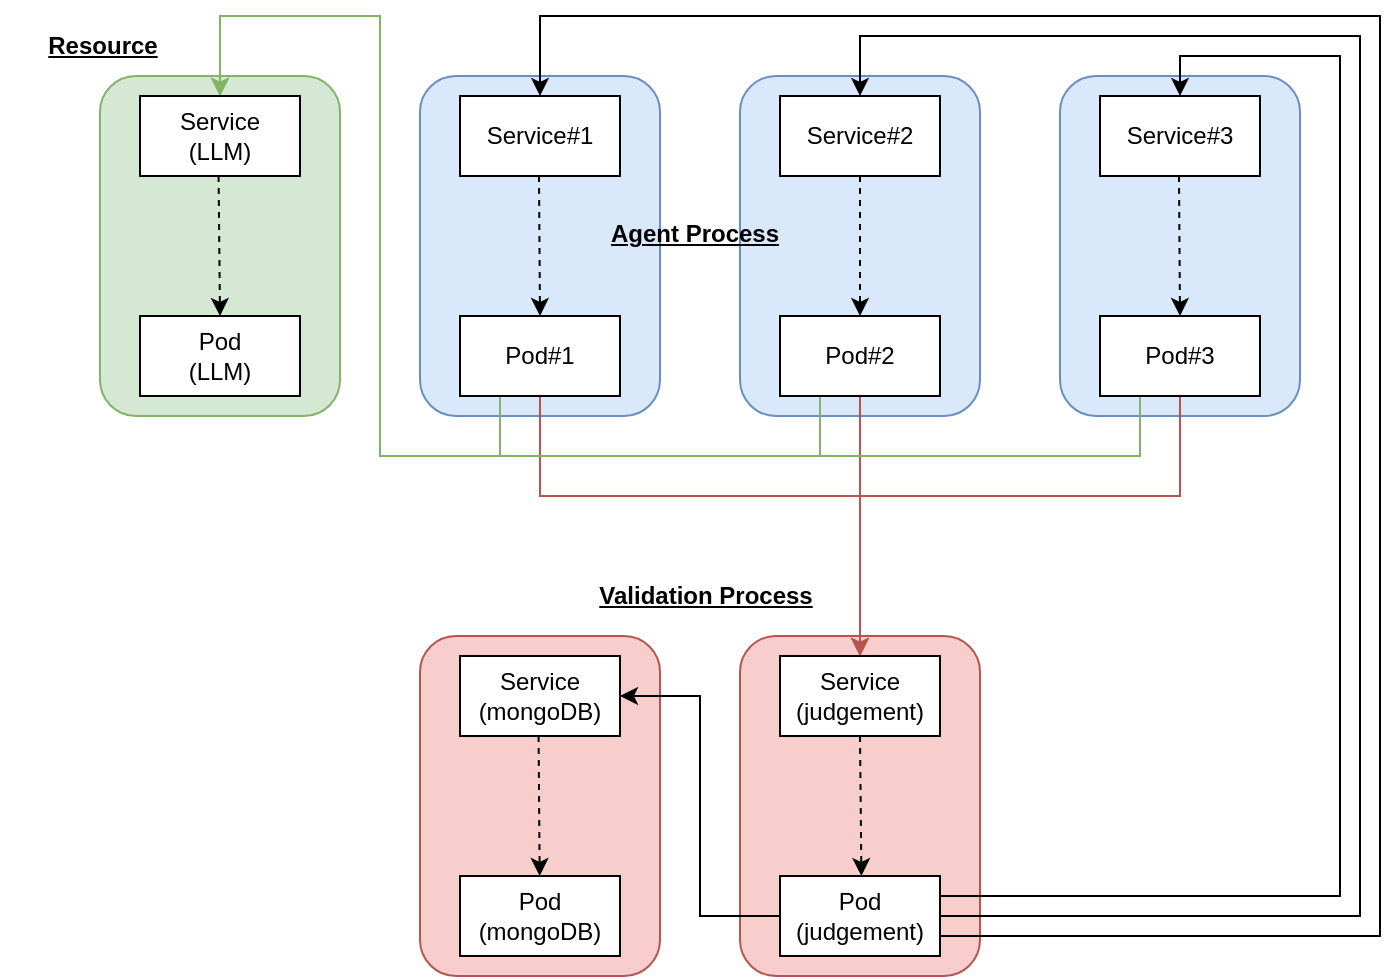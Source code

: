 <mxfile version="28.1.1">
  <diagram name="ページ1" id="CXbVH_4w9-FULhx0yh56">
    <mxGraphModel dx="1123" dy="551" grid="0" gridSize="10" guides="1" tooltips="1" connect="1" arrows="1" fold="1" page="1" pageScale="1" pageWidth="827" pageHeight="1169" math="0" shadow="0">
      <root>
        <mxCell id="0" />
        <mxCell id="1" parent="0" />
        <mxCell id="OWCBpXFuUo10xZG_xdIS-36" value="" style="rounded=1;whiteSpace=wrap;html=1;fillColor=#dae8fc;strokeColor=#6c8ebf;" vertex="1" parent="1">
          <mxGeometry x="420" y="70" width="120" height="170" as="geometry" />
        </mxCell>
        <mxCell id="OWCBpXFuUo10xZG_xdIS-37" value="" style="rounded=1;whiteSpace=wrap;html=1;fillColor=#dae8fc;strokeColor=#6c8ebf;" vertex="1" parent="1">
          <mxGeometry x="580" y="70" width="120" height="170" as="geometry" />
        </mxCell>
        <mxCell id="OWCBpXFuUo10xZG_xdIS-38" value="" style="rounded=1;whiteSpace=wrap;html=1;fillColor=#f8cecc;strokeColor=#b85450;" vertex="1" parent="1">
          <mxGeometry x="420" y="350" width="120" height="170" as="geometry" />
        </mxCell>
        <mxCell id="OWCBpXFuUo10xZG_xdIS-39" value="" style="rounded=1;whiteSpace=wrap;html=1;fillColor=#f8cecc;strokeColor=#b85450;" vertex="1" parent="1">
          <mxGeometry x="260" y="350" width="120" height="170" as="geometry" />
        </mxCell>
        <mxCell id="OWCBpXFuUo10xZG_xdIS-41" value="" style="rounded=1;whiteSpace=wrap;html=1;fillColor=#d5e8d4;strokeColor=#82b366;" vertex="1" parent="1">
          <mxGeometry x="100" y="70" width="120" height="170" as="geometry" />
        </mxCell>
        <mxCell id="OWCBpXFuUo10xZG_xdIS-35" value="" style="rounded=1;whiteSpace=wrap;html=1;fillColor=#dae8fc;strokeColor=#6c8ebf;" vertex="1" parent="1">
          <mxGeometry x="260" y="70" width="120" height="170" as="geometry" />
        </mxCell>
        <mxCell id="OWCBpXFuUo10xZG_xdIS-51" style="edgeStyle=orthogonalEdgeStyle;rounded=0;orthogonalLoop=1;jettySize=auto;html=1;exitX=0.5;exitY=1;exitDx=0;exitDy=0;entryX=0.5;entryY=0;entryDx=0;entryDy=0;fillColor=#f8cecc;strokeColor=#b85450;" edge="1" parent="1" source="OWCBpXFuUo10xZG_xdIS-1" target="OWCBpXFuUo10xZG_xdIS-13">
          <mxGeometry relative="1" as="geometry">
            <Array as="points">
              <mxPoint x="320" y="280" />
              <mxPoint x="480" y="280" />
            </Array>
          </mxGeometry>
        </mxCell>
        <mxCell id="OWCBpXFuUo10xZG_xdIS-61" style="edgeStyle=orthogonalEdgeStyle;rounded=0;orthogonalLoop=1;jettySize=auto;html=1;exitX=0.25;exitY=1;exitDx=0;exitDy=0;entryX=0.5;entryY=0;entryDx=0;entryDy=0;fillColor=#d5e8d4;strokeColor=#82b366;" edge="1" parent="1" source="OWCBpXFuUo10xZG_xdIS-1" target="OWCBpXFuUo10xZG_xdIS-26">
          <mxGeometry relative="1" as="geometry">
            <Array as="points">
              <mxPoint x="300" y="260" />
              <mxPoint x="240" y="260" />
              <mxPoint x="240" y="40" />
              <mxPoint x="160" y="40" />
            </Array>
          </mxGeometry>
        </mxCell>
        <mxCell id="OWCBpXFuUo10xZG_xdIS-1" value="Pod#1" style="rounded=0;whiteSpace=wrap;html=1;" vertex="1" parent="1">
          <mxGeometry x="280" y="190" width="80" height="40" as="geometry" />
        </mxCell>
        <mxCell id="OWCBpXFuUo10xZG_xdIS-50" style="edgeStyle=orthogonalEdgeStyle;rounded=0;orthogonalLoop=1;jettySize=auto;html=1;exitX=0.5;exitY=1;exitDx=0;exitDy=0;entryX=0.5;entryY=0;entryDx=0;entryDy=0;fillColor=#f8cecc;strokeColor=#b85450;" edge="1" parent="1" source="OWCBpXFuUo10xZG_xdIS-2" target="OWCBpXFuUo10xZG_xdIS-13">
          <mxGeometry relative="1" as="geometry" />
        </mxCell>
        <mxCell id="OWCBpXFuUo10xZG_xdIS-59" style="edgeStyle=orthogonalEdgeStyle;rounded=0;orthogonalLoop=1;jettySize=auto;html=1;exitX=0.25;exitY=1;exitDx=0;exitDy=0;entryX=0.5;entryY=0;entryDx=0;entryDy=0;fillColor=#d5e8d4;strokeColor=#82b366;" edge="1" parent="1" source="OWCBpXFuUo10xZG_xdIS-2" target="OWCBpXFuUo10xZG_xdIS-26">
          <mxGeometry relative="1" as="geometry">
            <Array as="points">
              <mxPoint x="460" y="260" />
              <mxPoint x="240" y="260" />
              <mxPoint x="240" y="40" />
              <mxPoint x="160" y="40" />
            </Array>
          </mxGeometry>
        </mxCell>
        <mxCell id="OWCBpXFuUo10xZG_xdIS-2" value="Pod#2" style="rounded=0;whiteSpace=wrap;html=1;" vertex="1" parent="1">
          <mxGeometry x="440" y="190" width="80" height="40" as="geometry" />
        </mxCell>
        <mxCell id="OWCBpXFuUo10xZG_xdIS-49" style="edgeStyle=orthogonalEdgeStyle;rounded=0;orthogonalLoop=1;jettySize=auto;html=1;exitX=0.5;exitY=1;exitDx=0;exitDy=0;entryX=0.5;entryY=0;entryDx=0;entryDy=0;fillColor=#f8cecc;strokeColor=#b85450;" edge="1" parent="1" source="OWCBpXFuUo10xZG_xdIS-3" target="OWCBpXFuUo10xZG_xdIS-13">
          <mxGeometry relative="1" as="geometry">
            <Array as="points">
              <mxPoint x="640" y="280" />
              <mxPoint x="480" y="280" />
            </Array>
          </mxGeometry>
        </mxCell>
        <mxCell id="OWCBpXFuUo10xZG_xdIS-62" style="edgeStyle=orthogonalEdgeStyle;rounded=0;orthogonalLoop=1;jettySize=auto;html=1;exitX=0.25;exitY=1;exitDx=0;exitDy=0;entryX=0.5;entryY=0;entryDx=0;entryDy=0;fillColor=#d5e8d4;strokeColor=#82b366;" edge="1" parent="1" source="OWCBpXFuUo10xZG_xdIS-3" target="OWCBpXFuUo10xZG_xdIS-26">
          <mxGeometry relative="1" as="geometry">
            <mxPoint x="100" y="50" as="targetPoint" />
            <Array as="points">
              <mxPoint x="620" y="260" />
              <mxPoint x="240" y="260" />
              <mxPoint x="240" y="40" />
              <mxPoint x="160" y="40" />
            </Array>
          </mxGeometry>
        </mxCell>
        <mxCell id="OWCBpXFuUo10xZG_xdIS-3" value="Pod#3" style="rounded=0;whiteSpace=wrap;html=1;" vertex="1" parent="1">
          <mxGeometry x="600" y="190" width="80" height="40" as="geometry" />
        </mxCell>
        <mxCell id="OWCBpXFuUo10xZG_xdIS-4" value="Service#1" style="rounded=0;whiteSpace=wrap;html=1;" vertex="1" parent="1">
          <mxGeometry x="280" y="80" width="80" height="40" as="geometry" />
        </mxCell>
        <mxCell id="OWCBpXFuUo10xZG_xdIS-5" value="Service#2" style="rounded=0;whiteSpace=wrap;html=1;" vertex="1" parent="1">
          <mxGeometry x="440" y="80" width="80" height="40" as="geometry" />
        </mxCell>
        <mxCell id="OWCBpXFuUo10xZG_xdIS-6" value="Service#3" style="rounded=0;whiteSpace=wrap;html=1;" vertex="1" parent="1">
          <mxGeometry x="600" y="80" width="80" height="40" as="geometry" />
        </mxCell>
        <mxCell id="OWCBpXFuUo10xZG_xdIS-8" value="" style="endArrow=classic;html=1;rounded=0;exitX=0.5;exitY=1;exitDx=0;exitDy=0;entryX=0.5;entryY=0;entryDx=0;entryDy=0;dashed=1;" edge="1" parent="1" source="OWCBpXFuUo10xZG_xdIS-5" target="OWCBpXFuUo10xZG_xdIS-2">
          <mxGeometry width="50" height="50" relative="1" as="geometry">
            <mxPoint x="440" y="260" as="sourcePoint" />
            <mxPoint x="600" y="140" as="targetPoint" />
          </mxGeometry>
        </mxCell>
        <mxCell id="OWCBpXFuUo10xZG_xdIS-11" value="" style="endArrow=classic;html=1;rounded=0;exitX=0.5;exitY=1;exitDx=0;exitDy=0;dashed=1;" edge="1" parent="1">
          <mxGeometry width="50" height="50" relative="1" as="geometry">
            <mxPoint x="639.5" y="120" as="sourcePoint" />
            <mxPoint x="640" y="190" as="targetPoint" />
          </mxGeometry>
        </mxCell>
        <mxCell id="OWCBpXFuUo10xZG_xdIS-12" value="" style="endArrow=classic;html=1;rounded=0;exitX=0.5;exitY=1;exitDx=0;exitDy=0;dashed=1;" edge="1" parent="1">
          <mxGeometry width="50" height="50" relative="1" as="geometry">
            <mxPoint x="319.5" y="120" as="sourcePoint" />
            <mxPoint x="320" y="190" as="targetPoint" />
          </mxGeometry>
        </mxCell>
        <mxCell id="OWCBpXFuUo10xZG_xdIS-13" value="Service&lt;div&gt;(judgement)&lt;/div&gt;" style="rounded=0;whiteSpace=wrap;html=1;" vertex="1" parent="1">
          <mxGeometry x="440" y="360" width="80" height="40" as="geometry" />
        </mxCell>
        <mxCell id="OWCBpXFuUo10xZG_xdIS-17" style="edgeStyle=orthogonalEdgeStyle;rounded=0;orthogonalLoop=1;jettySize=auto;html=1;exitX=1;exitY=0.25;exitDx=0;exitDy=0;entryX=0.5;entryY=0;entryDx=0;entryDy=0;" edge="1" parent="1" source="OWCBpXFuUo10xZG_xdIS-14" target="OWCBpXFuUo10xZG_xdIS-6">
          <mxGeometry relative="1" as="geometry">
            <mxPoint x="720" y="100" as="targetPoint" />
            <Array as="points">
              <mxPoint x="720" y="480" />
              <mxPoint x="720" y="60" />
              <mxPoint x="640" y="60" />
            </Array>
          </mxGeometry>
        </mxCell>
        <mxCell id="OWCBpXFuUo10xZG_xdIS-20" style="edgeStyle=orthogonalEdgeStyle;rounded=0;orthogonalLoop=1;jettySize=auto;html=1;exitX=1;exitY=0.75;exitDx=0;exitDy=0;entryX=0.5;entryY=0;entryDx=0;entryDy=0;" edge="1" parent="1" source="OWCBpXFuUo10xZG_xdIS-14" target="OWCBpXFuUo10xZG_xdIS-4">
          <mxGeometry relative="1" as="geometry">
            <mxPoint x="330" y="70" as="targetPoint" />
            <Array as="points">
              <mxPoint x="740" y="500" />
              <mxPoint x="740" y="40" />
              <mxPoint x="320" y="40" />
            </Array>
          </mxGeometry>
        </mxCell>
        <mxCell id="OWCBpXFuUo10xZG_xdIS-14" value="Pod&lt;div&gt;(LLM)&lt;/div&gt;" style="rounded=0;whiteSpace=wrap;html=1;" vertex="1" parent="1">
          <mxGeometry x="440" y="470" width="80" height="40" as="geometry" />
        </mxCell>
        <mxCell id="OWCBpXFuUo10xZG_xdIS-19" style="edgeStyle=orthogonalEdgeStyle;rounded=0;orthogonalLoop=1;jettySize=auto;html=1;exitX=1;exitY=0.5;exitDx=0;exitDy=0;" edge="1" parent="1" source="OWCBpXFuUo10xZG_xdIS-23" target="OWCBpXFuUo10xZG_xdIS-5">
          <mxGeometry relative="1" as="geometry">
            <mxPoint x="480" y="70" as="targetPoint" />
            <mxPoint x="520" y="540" as="sourcePoint" />
            <Array as="points">
              <mxPoint x="730" y="490" />
              <mxPoint x="730" y="50" />
              <mxPoint x="480" y="50" />
            </Array>
          </mxGeometry>
        </mxCell>
        <mxCell id="OWCBpXFuUo10xZG_xdIS-21" value="Service&lt;div&gt;(mongoDB)&lt;/div&gt;" style="rounded=0;whiteSpace=wrap;html=1;" vertex="1" parent="1">
          <mxGeometry x="280" y="360" width="80" height="40" as="geometry" />
        </mxCell>
        <mxCell id="OWCBpXFuUo10xZG_xdIS-34" style="edgeStyle=orthogonalEdgeStyle;rounded=0;orthogonalLoop=1;jettySize=auto;html=1;exitX=0;exitY=0.5;exitDx=0;exitDy=0;entryX=1;entryY=0.5;entryDx=0;entryDy=0;" edge="1" parent="1" source="OWCBpXFuUo10xZG_xdIS-23" target="OWCBpXFuUo10xZG_xdIS-21">
          <mxGeometry relative="1" as="geometry">
            <mxPoint x="390" y="340" as="targetPoint" />
          </mxGeometry>
        </mxCell>
        <mxCell id="OWCBpXFuUo10xZG_xdIS-23" value="Pod&lt;div&gt;(judgement)&lt;/div&gt;" style="rounded=0;whiteSpace=wrap;html=1;" vertex="1" parent="1">
          <mxGeometry x="440" y="470" width="80" height="40" as="geometry" />
        </mxCell>
        <mxCell id="OWCBpXFuUo10xZG_xdIS-24" value="Pod&lt;div&gt;(mongoDB)&lt;/div&gt;" style="rounded=0;whiteSpace=wrap;html=1;" vertex="1" parent="1">
          <mxGeometry x="280" y="470" width="80" height="40" as="geometry" />
        </mxCell>
        <mxCell id="OWCBpXFuUo10xZG_xdIS-26" value="Service&lt;div&gt;(LLM)&lt;/div&gt;" style="rounded=0;whiteSpace=wrap;html=1;" vertex="1" parent="1">
          <mxGeometry x="120" y="80" width="80" height="40" as="geometry" />
        </mxCell>
        <mxCell id="OWCBpXFuUo10xZG_xdIS-27" value="" style="endArrow=classic;html=1;rounded=0;exitX=0.5;exitY=1;exitDx=0;exitDy=0;entryX=0.5;entryY=0;entryDx=0;entryDy=0;dashed=1;" edge="1" parent="1" target="OWCBpXFuUo10xZG_xdIS-28">
          <mxGeometry width="50" height="50" relative="1" as="geometry">
            <mxPoint x="159.29" y="120" as="sourcePoint" />
            <mxPoint x="159.29" y="240" as="targetPoint" />
          </mxGeometry>
        </mxCell>
        <mxCell id="OWCBpXFuUo10xZG_xdIS-28" value="Pod&lt;div&gt;(LLM)&lt;/div&gt;" style="rounded=0;whiteSpace=wrap;html=1;" vertex="1" parent="1">
          <mxGeometry x="120" y="190" width="80" height="40" as="geometry" />
        </mxCell>
        <mxCell id="OWCBpXFuUo10xZG_xdIS-40" value="" style="endArrow=classic;html=1;rounded=0;exitX=0.5;exitY=1;exitDx=0;exitDy=0;dashed=1;" edge="1" parent="1" target="OWCBpXFuUo10xZG_xdIS-24">
          <mxGeometry width="50" height="50" relative="1" as="geometry">
            <mxPoint x="319.29" y="400" as="sourcePoint" />
            <mxPoint x="319.29" y="520" as="targetPoint" />
          </mxGeometry>
        </mxCell>
        <mxCell id="OWCBpXFuUo10xZG_xdIS-48" value="" style="endArrow=classic;html=1;rounded=0;exitX=0.5;exitY=1;exitDx=0;exitDy=0;entryX=0.5;entryY=0;entryDx=0;entryDy=0;dashed=1;" edge="1" parent="1">
          <mxGeometry width="50" height="50" relative="1" as="geometry">
            <mxPoint x="480" y="400" as="sourcePoint" />
            <mxPoint x="480.71" y="470" as="targetPoint" />
          </mxGeometry>
        </mxCell>
        <mxCell id="OWCBpXFuUo10xZG_xdIS-55" value="Agent Process" style="text;html=1;align=center;verticalAlign=middle;whiteSpace=wrap;rounded=0;fontStyle=5" vertex="1" parent="1">
          <mxGeometry x="346" y="133" width="103" height="31" as="geometry" />
        </mxCell>
        <mxCell id="OWCBpXFuUo10xZG_xdIS-56" value="Validation Process" style="text;html=1;align=center;verticalAlign=middle;whiteSpace=wrap;rounded=0;fontStyle=5" vertex="1" parent="1">
          <mxGeometry x="343" y="314" width="120" height="31" as="geometry" />
        </mxCell>
        <mxCell id="OWCBpXFuUo10xZG_xdIS-57" value="Resource" style="text;html=1;align=center;verticalAlign=middle;whiteSpace=wrap;rounded=0;fontStyle=5" vertex="1" parent="1">
          <mxGeometry x="50" y="39" width="103" height="31" as="geometry" />
        </mxCell>
      </root>
    </mxGraphModel>
  </diagram>
</mxfile>
